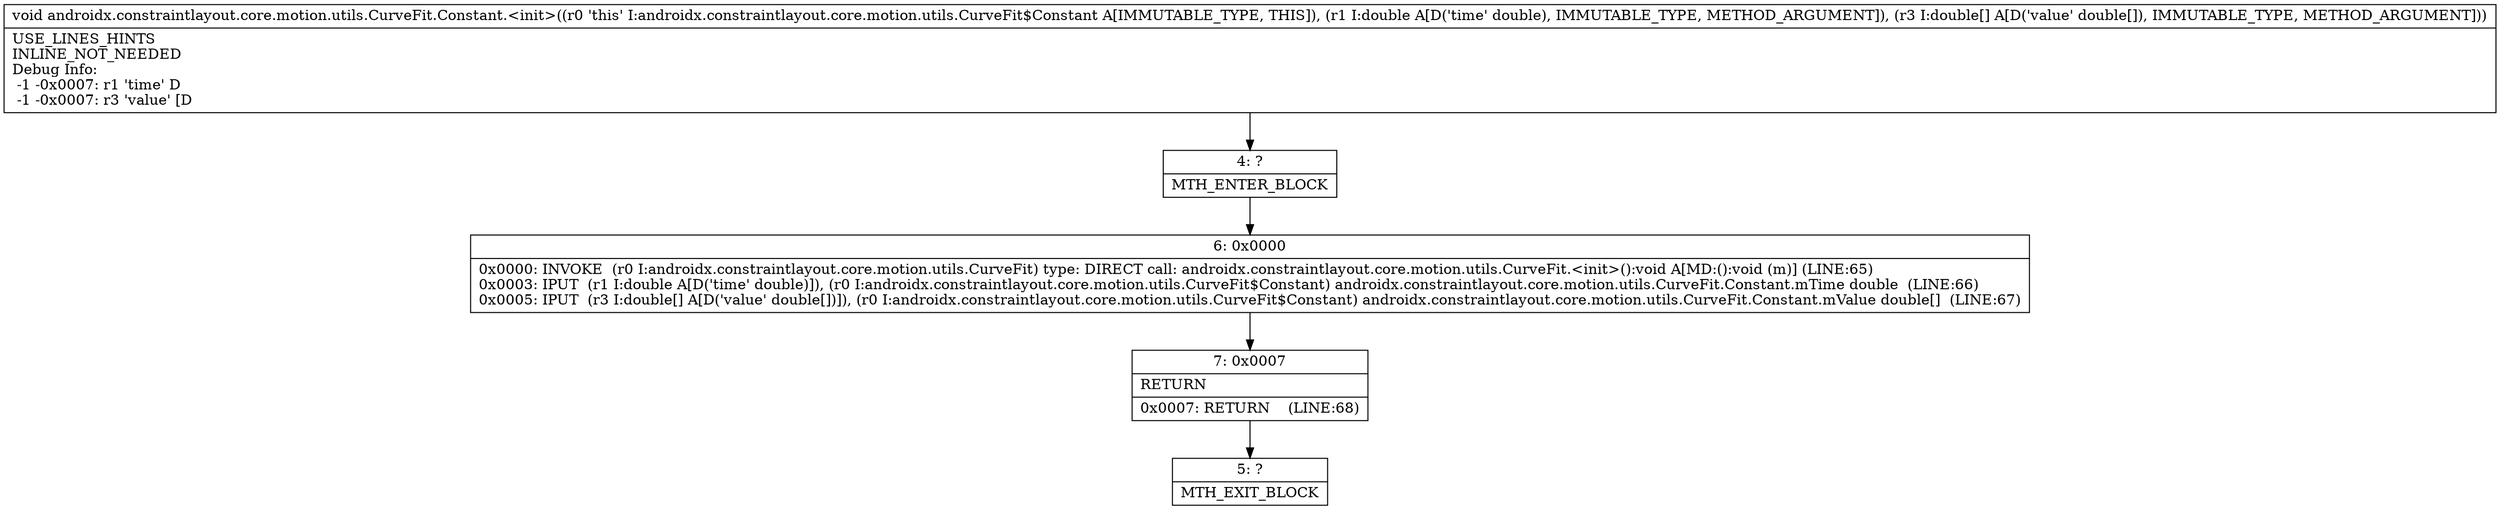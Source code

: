 digraph "CFG forandroidx.constraintlayout.core.motion.utils.CurveFit.Constant.\<init\>(D[D)V" {
Node_4 [shape=record,label="{4\:\ ?|MTH_ENTER_BLOCK\l}"];
Node_6 [shape=record,label="{6\:\ 0x0000|0x0000: INVOKE  (r0 I:androidx.constraintlayout.core.motion.utils.CurveFit) type: DIRECT call: androidx.constraintlayout.core.motion.utils.CurveFit.\<init\>():void A[MD:():void (m)] (LINE:65)\l0x0003: IPUT  (r1 I:double A[D('time' double)]), (r0 I:androidx.constraintlayout.core.motion.utils.CurveFit$Constant) androidx.constraintlayout.core.motion.utils.CurveFit.Constant.mTime double  (LINE:66)\l0x0005: IPUT  (r3 I:double[] A[D('value' double[])]), (r0 I:androidx.constraintlayout.core.motion.utils.CurveFit$Constant) androidx.constraintlayout.core.motion.utils.CurveFit.Constant.mValue double[]  (LINE:67)\l}"];
Node_7 [shape=record,label="{7\:\ 0x0007|RETURN\l|0x0007: RETURN    (LINE:68)\l}"];
Node_5 [shape=record,label="{5\:\ ?|MTH_EXIT_BLOCK\l}"];
MethodNode[shape=record,label="{void androidx.constraintlayout.core.motion.utils.CurveFit.Constant.\<init\>((r0 'this' I:androidx.constraintlayout.core.motion.utils.CurveFit$Constant A[IMMUTABLE_TYPE, THIS]), (r1 I:double A[D('time' double), IMMUTABLE_TYPE, METHOD_ARGUMENT]), (r3 I:double[] A[D('value' double[]), IMMUTABLE_TYPE, METHOD_ARGUMENT]))  | USE_LINES_HINTS\lINLINE_NOT_NEEDED\lDebug Info:\l  \-1 \-0x0007: r1 'time' D\l  \-1 \-0x0007: r3 'value' [D\l}"];
MethodNode -> Node_4;Node_4 -> Node_6;
Node_6 -> Node_7;
Node_7 -> Node_5;
}

